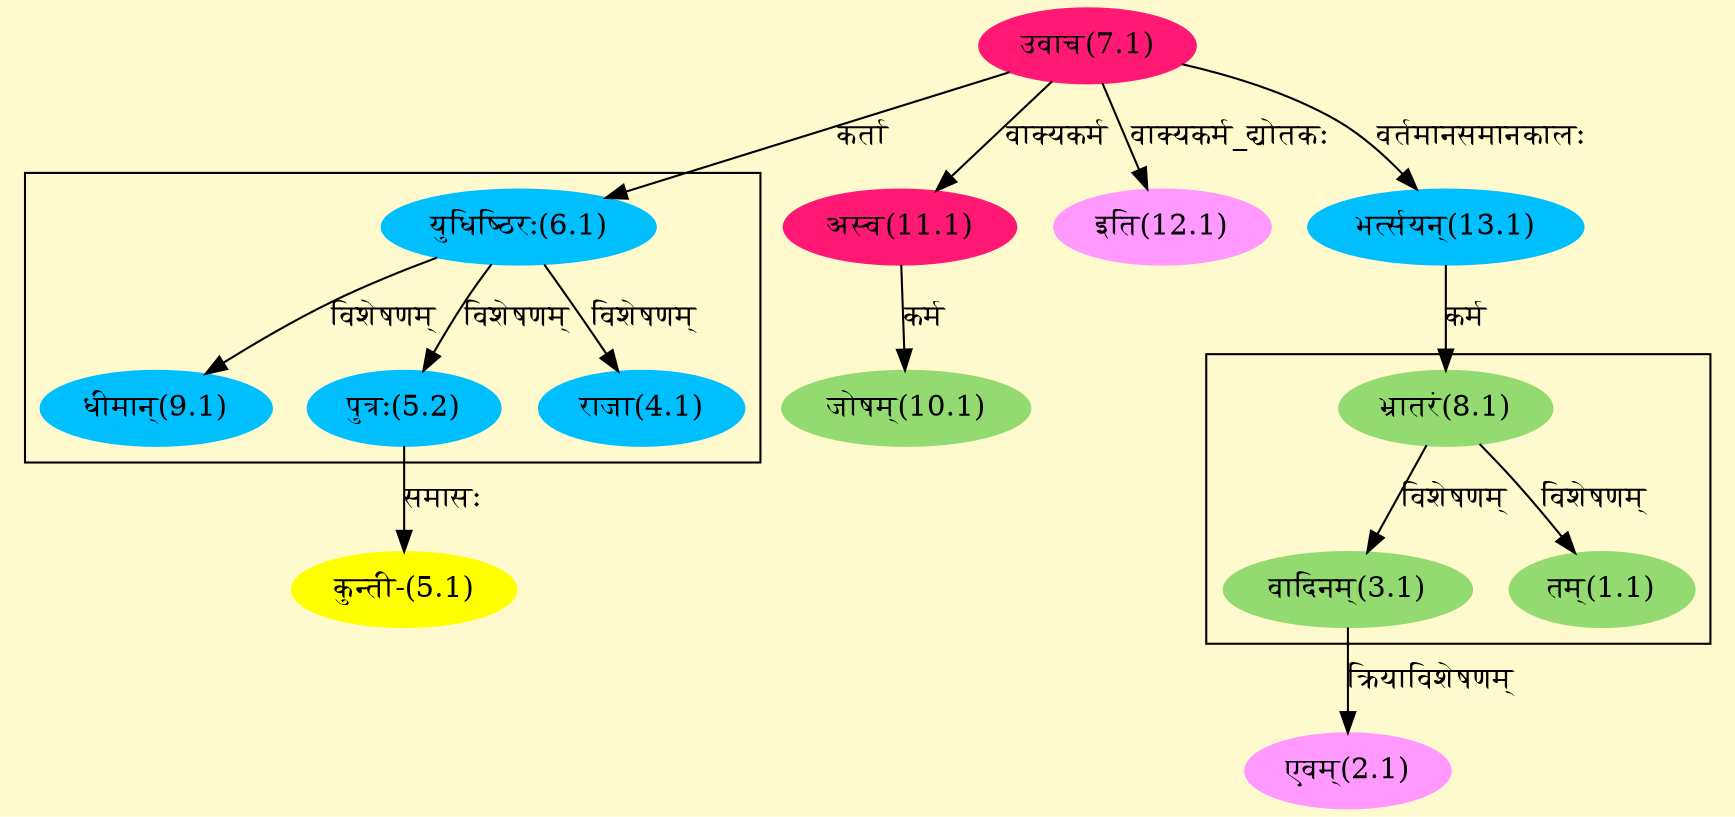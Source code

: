 digraph G{
rankdir=BT;
 compound=true;
 bgcolor="lemonchiffon1";

subgraph cluster_1{
Node1_1 [style=filled, color="#93DB70" label = "तम्(1.1)"]
Node8_1 [style=filled, color="#93DB70" label = "भ्रातरं(8.1)"]
Node3_1 [style=filled, color="#93DB70" label = "वादिनम्(3.1)"]

}

subgraph cluster_2{
Node4_1 [style=filled, color="#00BFFF" label = "राजा(4.1)"]
Node6_1 [style=filled, color="#00BFFF" label = "युधिष्ठिरः(6.1)"]
Node5_2 [style=filled, color="#00BFFF" label = "पुत्रः(5.2)"]
Node9_1 [style=filled, color="#00BFFF" label = "धीमान्(9.1)"]

}
Node2_1 [style=filled, color="#FF99FF" label = "एवम्(2.1)"]
Node3_1 [style=filled, color="#93DB70" label = "वादिनम्(3.1)"]
Node5_1 [style=filled, color="#FFFF00" label = "कुन्ती-(5.1)"]
Node5_2 [style=filled, color="#00BFFF" label = "पुत्रः(5.2)"]
Node6_1 [style=filled, color="#00BFFF" label = "युधिष्ठिरः(6.1)"]
Node7_1 [style=filled, color="#FF1975" label = "उवाच(7.1)"]
Node8_1 [style=filled, color="#93DB70" label = "भ्रातरं(8.1)"]
Node13_1 [style=filled, color="#00BFFF" label = "भर्त्सयन्(13.1)"]
Node10_1 [style=filled, color="#93DB70" label = "जोषम्(10.1)"]
Node11_1 [style=filled, color="#FF1975" label = "अस्व(11.1)"]
Node12_1 [style=filled, color="#FF99FF" label = "इति(12.1)"]
/* Start of Relations section */

Node1_1 -> Node8_1 [  label="विशेषणम्"  dir="back" ]
Node2_1 -> Node3_1 [  label="क्रियाविशेषणम्"  dir="back" ]
Node3_1 -> Node8_1 [  label="विशेषणम्"  dir="back" ]
Node4_1 -> Node6_1 [  label="विशेषणम्"  dir="back" ]
Node5_1 -> Node5_2 [  label="समासः"  dir="back" ]
Node5_2 -> Node6_1 [  label="विशेषणम्"  dir="back" ]
Node6_1 -> Node7_1 [  label="कर्ता"  dir="back" ]
Node8_1 -> Node13_1 [  label="कर्म"  dir="back" ]
Node9_1 -> Node6_1 [  label="विशेषणम्"  dir="back" ]
Node10_1 -> Node11_1 [  label="कर्म"  dir="back" ]
Node11_1 -> Node7_1 [  label="वाक्यकर्म"  dir="back" ]
Node12_1 -> Node7_1 [  label="वाक्यकर्म_द्योतकः"  dir="back" ]
Node13_1 -> Node7_1 [  label="वर्तमानसमानकालः"  dir="back" ]
}

